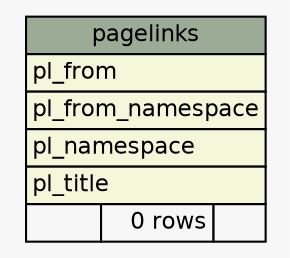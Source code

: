 // dot 2.38.0 on Linux 3.14.35-28.38.amzn1.x86_64
// SchemaSpy rev Unknown
digraph "pagelinks" {
  graph [
    rankdir="RL"
    bgcolor="#f7f7f7"
    nodesep="0.18"
    ranksep="0.46"
    fontname="Helvetica"
    fontsize="11"
  ];
  node [
    fontname="Helvetica"
    fontsize="11"
    shape="plaintext"
  ];
  edge [
    arrowsize="0.8"
  ];
  "pagelinks" [
    label=<
    <TABLE BORDER="0" CELLBORDER="1" CELLSPACING="0" BGCOLOR="#ffffff">
      <TR><TD COLSPAN="3" BGCOLOR="#9bab96" ALIGN="CENTER">pagelinks</TD></TR>
      <TR><TD PORT="pl_from" COLSPAN="3" BGCOLOR="#f4f7da" ALIGN="LEFT">pl_from</TD></TR>
      <TR><TD PORT="pl_from_namespace" COLSPAN="3" BGCOLOR="#f4f7da" ALIGN="LEFT">pl_from_namespace</TD></TR>
      <TR><TD PORT="pl_namespace" COLSPAN="3" BGCOLOR="#f4f7da" ALIGN="LEFT">pl_namespace</TD></TR>
      <TR><TD PORT="pl_title" COLSPAN="3" BGCOLOR="#f4f7da" ALIGN="LEFT">pl_title</TD></TR>
      <TR><TD ALIGN="LEFT" BGCOLOR="#f7f7f7">  </TD><TD ALIGN="RIGHT" BGCOLOR="#f7f7f7">0 rows</TD><TD ALIGN="RIGHT" BGCOLOR="#f7f7f7">  </TD></TR>
    </TABLE>>
    URL="tables/pagelinks.html"
    tooltip="pagelinks"
  ];
}
